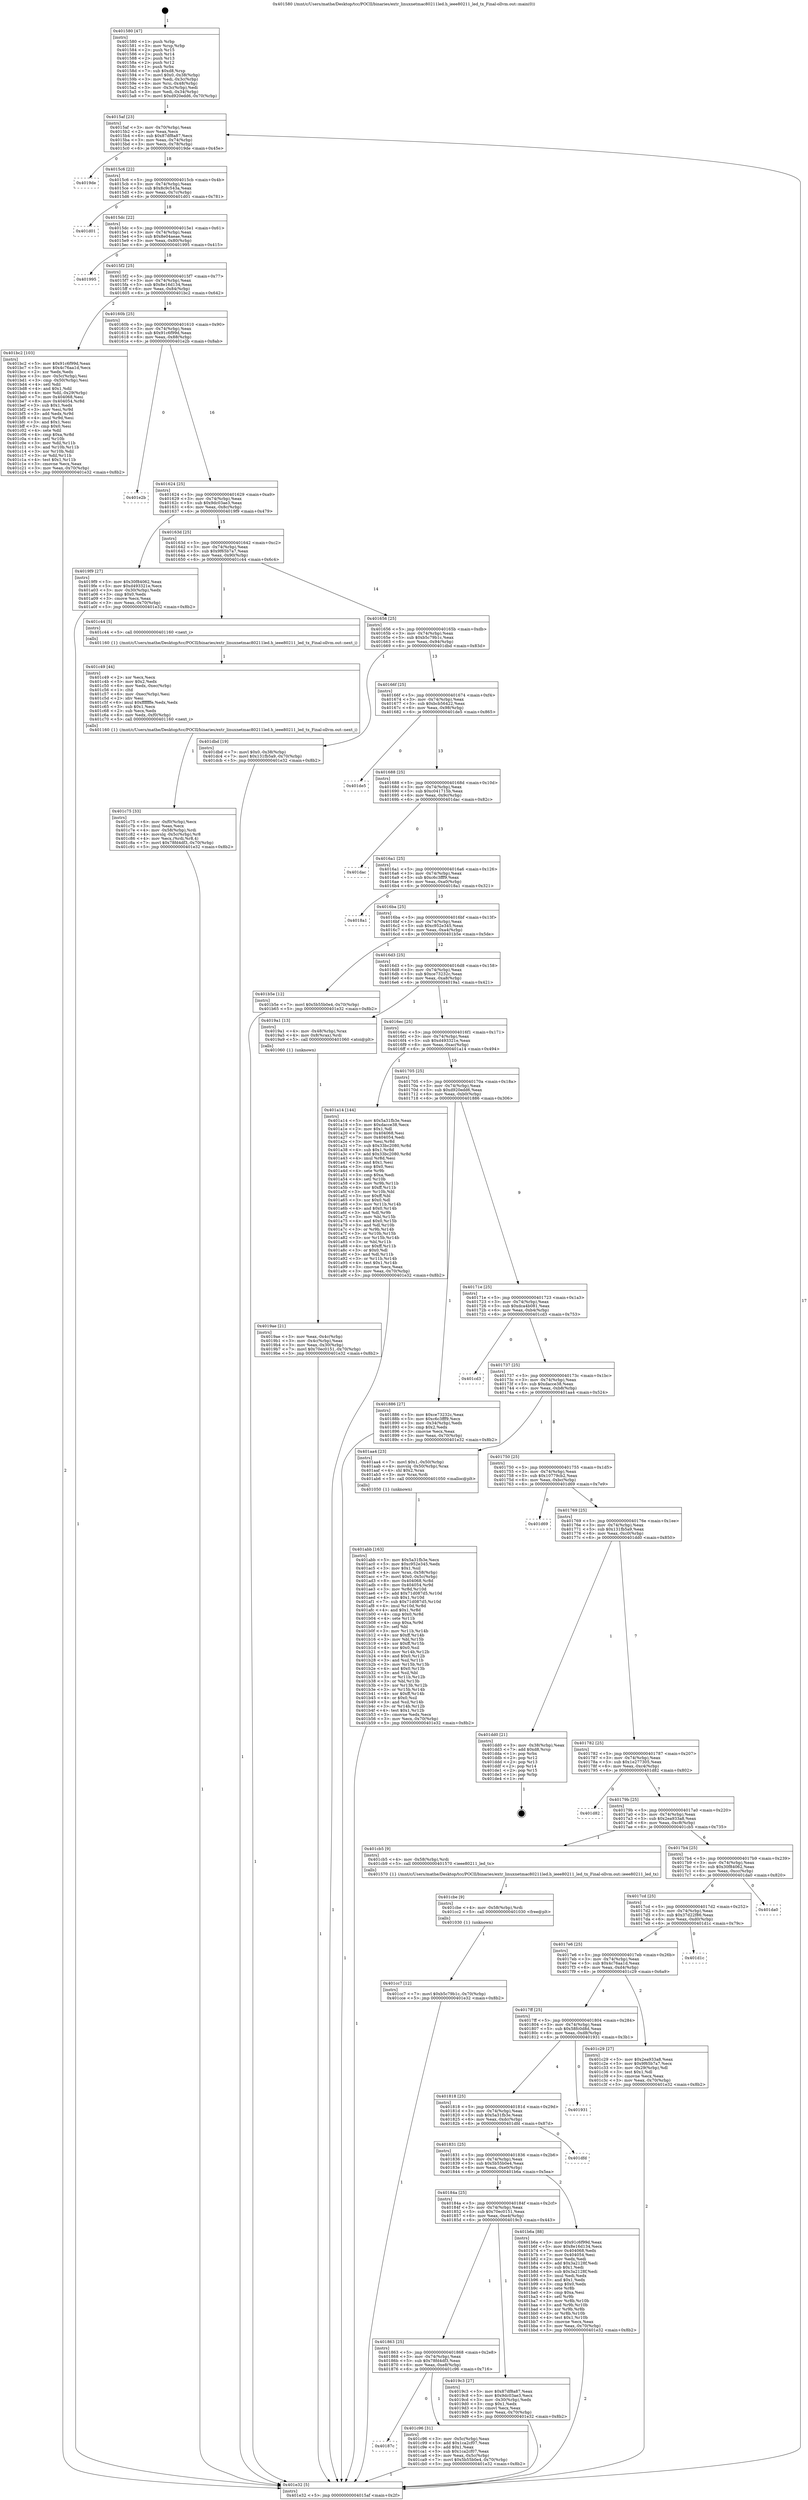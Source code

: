 digraph "0x401580" {
  label = "0x401580 (/mnt/c/Users/mathe/Desktop/tcc/POCII/binaries/extr_linuxnetmac80211led.h_ieee80211_led_tx_Final-ollvm.out::main(0))"
  labelloc = "t"
  node[shape=record]

  Entry [label="",width=0.3,height=0.3,shape=circle,fillcolor=black,style=filled]
  "0x4015af" [label="{
     0x4015af [23]\l
     | [instrs]\l
     &nbsp;&nbsp;0x4015af \<+3\>: mov -0x70(%rbp),%eax\l
     &nbsp;&nbsp;0x4015b2 \<+2\>: mov %eax,%ecx\l
     &nbsp;&nbsp;0x4015b4 \<+6\>: sub $0x87df8a87,%ecx\l
     &nbsp;&nbsp;0x4015ba \<+3\>: mov %eax,-0x74(%rbp)\l
     &nbsp;&nbsp;0x4015bd \<+3\>: mov %ecx,-0x78(%rbp)\l
     &nbsp;&nbsp;0x4015c0 \<+6\>: je 00000000004019de \<main+0x45e\>\l
  }"]
  "0x4019de" [label="{
     0x4019de\l
  }", style=dashed]
  "0x4015c6" [label="{
     0x4015c6 [22]\l
     | [instrs]\l
     &nbsp;&nbsp;0x4015c6 \<+5\>: jmp 00000000004015cb \<main+0x4b\>\l
     &nbsp;&nbsp;0x4015cb \<+3\>: mov -0x74(%rbp),%eax\l
     &nbsp;&nbsp;0x4015ce \<+5\>: sub $0x8c9c543a,%eax\l
     &nbsp;&nbsp;0x4015d3 \<+3\>: mov %eax,-0x7c(%rbp)\l
     &nbsp;&nbsp;0x4015d6 \<+6\>: je 0000000000401d01 \<main+0x781\>\l
  }"]
  Exit [label="",width=0.3,height=0.3,shape=circle,fillcolor=black,style=filled,peripheries=2]
  "0x401d01" [label="{
     0x401d01\l
  }", style=dashed]
  "0x4015dc" [label="{
     0x4015dc [22]\l
     | [instrs]\l
     &nbsp;&nbsp;0x4015dc \<+5\>: jmp 00000000004015e1 \<main+0x61\>\l
     &nbsp;&nbsp;0x4015e1 \<+3\>: mov -0x74(%rbp),%eax\l
     &nbsp;&nbsp;0x4015e4 \<+5\>: sub $0x8e04aeae,%eax\l
     &nbsp;&nbsp;0x4015e9 \<+3\>: mov %eax,-0x80(%rbp)\l
     &nbsp;&nbsp;0x4015ec \<+6\>: je 0000000000401995 \<main+0x415\>\l
  }"]
  "0x401cc7" [label="{
     0x401cc7 [12]\l
     | [instrs]\l
     &nbsp;&nbsp;0x401cc7 \<+7\>: movl $0xb5c79b1c,-0x70(%rbp)\l
     &nbsp;&nbsp;0x401cce \<+5\>: jmp 0000000000401e32 \<main+0x8b2\>\l
  }"]
  "0x401995" [label="{
     0x401995\l
  }", style=dashed]
  "0x4015f2" [label="{
     0x4015f2 [25]\l
     | [instrs]\l
     &nbsp;&nbsp;0x4015f2 \<+5\>: jmp 00000000004015f7 \<main+0x77\>\l
     &nbsp;&nbsp;0x4015f7 \<+3\>: mov -0x74(%rbp),%eax\l
     &nbsp;&nbsp;0x4015fa \<+5\>: sub $0x8e16d134,%eax\l
     &nbsp;&nbsp;0x4015ff \<+6\>: mov %eax,-0x84(%rbp)\l
     &nbsp;&nbsp;0x401605 \<+6\>: je 0000000000401bc2 \<main+0x642\>\l
  }"]
  "0x401cbe" [label="{
     0x401cbe [9]\l
     | [instrs]\l
     &nbsp;&nbsp;0x401cbe \<+4\>: mov -0x58(%rbp),%rdi\l
     &nbsp;&nbsp;0x401cc2 \<+5\>: call 0000000000401030 \<free@plt\>\l
     | [calls]\l
     &nbsp;&nbsp;0x401030 \{1\} (unknown)\l
  }"]
  "0x401bc2" [label="{
     0x401bc2 [103]\l
     | [instrs]\l
     &nbsp;&nbsp;0x401bc2 \<+5\>: mov $0x91c6f99d,%eax\l
     &nbsp;&nbsp;0x401bc7 \<+5\>: mov $0x4c76aa1d,%ecx\l
     &nbsp;&nbsp;0x401bcc \<+2\>: xor %edx,%edx\l
     &nbsp;&nbsp;0x401bce \<+3\>: mov -0x5c(%rbp),%esi\l
     &nbsp;&nbsp;0x401bd1 \<+3\>: cmp -0x50(%rbp),%esi\l
     &nbsp;&nbsp;0x401bd4 \<+4\>: setl %dil\l
     &nbsp;&nbsp;0x401bd8 \<+4\>: and $0x1,%dil\l
     &nbsp;&nbsp;0x401bdc \<+4\>: mov %dil,-0x29(%rbp)\l
     &nbsp;&nbsp;0x401be0 \<+7\>: mov 0x404068,%esi\l
     &nbsp;&nbsp;0x401be7 \<+8\>: mov 0x404054,%r8d\l
     &nbsp;&nbsp;0x401bef \<+3\>: sub $0x1,%edx\l
     &nbsp;&nbsp;0x401bf2 \<+3\>: mov %esi,%r9d\l
     &nbsp;&nbsp;0x401bf5 \<+3\>: add %edx,%r9d\l
     &nbsp;&nbsp;0x401bf8 \<+4\>: imul %r9d,%esi\l
     &nbsp;&nbsp;0x401bfc \<+3\>: and $0x1,%esi\l
     &nbsp;&nbsp;0x401bff \<+3\>: cmp $0x0,%esi\l
     &nbsp;&nbsp;0x401c02 \<+4\>: sete %dil\l
     &nbsp;&nbsp;0x401c06 \<+4\>: cmp $0xa,%r8d\l
     &nbsp;&nbsp;0x401c0a \<+4\>: setl %r10b\l
     &nbsp;&nbsp;0x401c0e \<+3\>: mov %dil,%r11b\l
     &nbsp;&nbsp;0x401c11 \<+3\>: and %r10b,%r11b\l
     &nbsp;&nbsp;0x401c14 \<+3\>: xor %r10b,%dil\l
     &nbsp;&nbsp;0x401c17 \<+3\>: or %dil,%r11b\l
     &nbsp;&nbsp;0x401c1a \<+4\>: test $0x1,%r11b\l
     &nbsp;&nbsp;0x401c1e \<+3\>: cmovne %ecx,%eax\l
     &nbsp;&nbsp;0x401c21 \<+3\>: mov %eax,-0x70(%rbp)\l
     &nbsp;&nbsp;0x401c24 \<+5\>: jmp 0000000000401e32 \<main+0x8b2\>\l
  }"]
  "0x40160b" [label="{
     0x40160b [25]\l
     | [instrs]\l
     &nbsp;&nbsp;0x40160b \<+5\>: jmp 0000000000401610 \<main+0x90\>\l
     &nbsp;&nbsp;0x401610 \<+3\>: mov -0x74(%rbp),%eax\l
     &nbsp;&nbsp;0x401613 \<+5\>: sub $0x91c6f99d,%eax\l
     &nbsp;&nbsp;0x401618 \<+6\>: mov %eax,-0x88(%rbp)\l
     &nbsp;&nbsp;0x40161e \<+6\>: je 0000000000401e2b \<main+0x8ab\>\l
  }"]
  "0x40187c" [label="{
     0x40187c\l
  }", style=dashed]
  "0x401e2b" [label="{
     0x401e2b\l
  }", style=dashed]
  "0x401624" [label="{
     0x401624 [25]\l
     | [instrs]\l
     &nbsp;&nbsp;0x401624 \<+5\>: jmp 0000000000401629 \<main+0xa9\>\l
     &nbsp;&nbsp;0x401629 \<+3\>: mov -0x74(%rbp),%eax\l
     &nbsp;&nbsp;0x40162c \<+5\>: sub $0x9dc03ae3,%eax\l
     &nbsp;&nbsp;0x401631 \<+6\>: mov %eax,-0x8c(%rbp)\l
     &nbsp;&nbsp;0x401637 \<+6\>: je 00000000004019f9 \<main+0x479\>\l
  }"]
  "0x401c96" [label="{
     0x401c96 [31]\l
     | [instrs]\l
     &nbsp;&nbsp;0x401c96 \<+3\>: mov -0x5c(%rbp),%eax\l
     &nbsp;&nbsp;0x401c99 \<+5\>: add $0x1ca2cf07,%eax\l
     &nbsp;&nbsp;0x401c9e \<+3\>: add $0x1,%eax\l
     &nbsp;&nbsp;0x401ca1 \<+5\>: sub $0x1ca2cf07,%eax\l
     &nbsp;&nbsp;0x401ca6 \<+3\>: mov %eax,-0x5c(%rbp)\l
     &nbsp;&nbsp;0x401ca9 \<+7\>: movl $0x5b55b0e4,-0x70(%rbp)\l
     &nbsp;&nbsp;0x401cb0 \<+5\>: jmp 0000000000401e32 \<main+0x8b2\>\l
  }"]
  "0x4019f9" [label="{
     0x4019f9 [27]\l
     | [instrs]\l
     &nbsp;&nbsp;0x4019f9 \<+5\>: mov $0x30f84062,%eax\l
     &nbsp;&nbsp;0x4019fe \<+5\>: mov $0xd493321e,%ecx\l
     &nbsp;&nbsp;0x401a03 \<+3\>: mov -0x30(%rbp),%edx\l
     &nbsp;&nbsp;0x401a06 \<+3\>: cmp $0x0,%edx\l
     &nbsp;&nbsp;0x401a09 \<+3\>: cmove %ecx,%eax\l
     &nbsp;&nbsp;0x401a0c \<+3\>: mov %eax,-0x70(%rbp)\l
     &nbsp;&nbsp;0x401a0f \<+5\>: jmp 0000000000401e32 \<main+0x8b2\>\l
  }"]
  "0x40163d" [label="{
     0x40163d [25]\l
     | [instrs]\l
     &nbsp;&nbsp;0x40163d \<+5\>: jmp 0000000000401642 \<main+0xc2\>\l
     &nbsp;&nbsp;0x401642 \<+3\>: mov -0x74(%rbp),%eax\l
     &nbsp;&nbsp;0x401645 \<+5\>: sub $0x9f65b7a7,%eax\l
     &nbsp;&nbsp;0x40164a \<+6\>: mov %eax,-0x90(%rbp)\l
     &nbsp;&nbsp;0x401650 \<+6\>: je 0000000000401c44 \<main+0x6c4\>\l
  }"]
  "0x401c75" [label="{
     0x401c75 [33]\l
     | [instrs]\l
     &nbsp;&nbsp;0x401c75 \<+6\>: mov -0xf0(%rbp),%ecx\l
     &nbsp;&nbsp;0x401c7b \<+3\>: imul %eax,%ecx\l
     &nbsp;&nbsp;0x401c7e \<+4\>: mov -0x58(%rbp),%rdi\l
     &nbsp;&nbsp;0x401c82 \<+4\>: movslq -0x5c(%rbp),%r8\l
     &nbsp;&nbsp;0x401c86 \<+4\>: mov %ecx,(%rdi,%r8,4)\l
     &nbsp;&nbsp;0x401c8a \<+7\>: movl $0x78fd4df3,-0x70(%rbp)\l
     &nbsp;&nbsp;0x401c91 \<+5\>: jmp 0000000000401e32 \<main+0x8b2\>\l
  }"]
  "0x401c44" [label="{
     0x401c44 [5]\l
     | [instrs]\l
     &nbsp;&nbsp;0x401c44 \<+5\>: call 0000000000401160 \<next_i\>\l
     | [calls]\l
     &nbsp;&nbsp;0x401160 \{1\} (/mnt/c/Users/mathe/Desktop/tcc/POCII/binaries/extr_linuxnetmac80211led.h_ieee80211_led_tx_Final-ollvm.out::next_i)\l
  }"]
  "0x401656" [label="{
     0x401656 [25]\l
     | [instrs]\l
     &nbsp;&nbsp;0x401656 \<+5\>: jmp 000000000040165b \<main+0xdb\>\l
     &nbsp;&nbsp;0x40165b \<+3\>: mov -0x74(%rbp),%eax\l
     &nbsp;&nbsp;0x40165e \<+5\>: sub $0xb5c79b1c,%eax\l
     &nbsp;&nbsp;0x401663 \<+6\>: mov %eax,-0x94(%rbp)\l
     &nbsp;&nbsp;0x401669 \<+6\>: je 0000000000401dbd \<main+0x83d\>\l
  }"]
  "0x401c49" [label="{
     0x401c49 [44]\l
     | [instrs]\l
     &nbsp;&nbsp;0x401c49 \<+2\>: xor %ecx,%ecx\l
     &nbsp;&nbsp;0x401c4b \<+5\>: mov $0x2,%edx\l
     &nbsp;&nbsp;0x401c50 \<+6\>: mov %edx,-0xec(%rbp)\l
     &nbsp;&nbsp;0x401c56 \<+1\>: cltd\l
     &nbsp;&nbsp;0x401c57 \<+6\>: mov -0xec(%rbp),%esi\l
     &nbsp;&nbsp;0x401c5d \<+2\>: idiv %esi\l
     &nbsp;&nbsp;0x401c5f \<+6\>: imul $0xfffffffe,%edx,%edx\l
     &nbsp;&nbsp;0x401c65 \<+3\>: sub $0x1,%ecx\l
     &nbsp;&nbsp;0x401c68 \<+2\>: sub %ecx,%edx\l
     &nbsp;&nbsp;0x401c6a \<+6\>: mov %edx,-0xf0(%rbp)\l
     &nbsp;&nbsp;0x401c70 \<+5\>: call 0000000000401160 \<next_i\>\l
     | [calls]\l
     &nbsp;&nbsp;0x401160 \{1\} (/mnt/c/Users/mathe/Desktop/tcc/POCII/binaries/extr_linuxnetmac80211led.h_ieee80211_led_tx_Final-ollvm.out::next_i)\l
  }"]
  "0x401dbd" [label="{
     0x401dbd [19]\l
     | [instrs]\l
     &nbsp;&nbsp;0x401dbd \<+7\>: movl $0x0,-0x38(%rbp)\l
     &nbsp;&nbsp;0x401dc4 \<+7\>: movl $0x131fb5a9,-0x70(%rbp)\l
     &nbsp;&nbsp;0x401dcb \<+5\>: jmp 0000000000401e32 \<main+0x8b2\>\l
  }"]
  "0x40166f" [label="{
     0x40166f [25]\l
     | [instrs]\l
     &nbsp;&nbsp;0x40166f \<+5\>: jmp 0000000000401674 \<main+0xf4\>\l
     &nbsp;&nbsp;0x401674 \<+3\>: mov -0x74(%rbp),%eax\l
     &nbsp;&nbsp;0x401677 \<+5\>: sub $0xbcb56422,%eax\l
     &nbsp;&nbsp;0x40167c \<+6\>: mov %eax,-0x98(%rbp)\l
     &nbsp;&nbsp;0x401682 \<+6\>: je 0000000000401de5 \<main+0x865\>\l
  }"]
  "0x401abb" [label="{
     0x401abb [163]\l
     | [instrs]\l
     &nbsp;&nbsp;0x401abb \<+5\>: mov $0x5a31fb3e,%ecx\l
     &nbsp;&nbsp;0x401ac0 \<+5\>: mov $0xc952e345,%edx\l
     &nbsp;&nbsp;0x401ac5 \<+3\>: mov $0x1,%sil\l
     &nbsp;&nbsp;0x401ac8 \<+4\>: mov %rax,-0x58(%rbp)\l
     &nbsp;&nbsp;0x401acc \<+7\>: movl $0x0,-0x5c(%rbp)\l
     &nbsp;&nbsp;0x401ad3 \<+8\>: mov 0x404068,%r8d\l
     &nbsp;&nbsp;0x401adb \<+8\>: mov 0x404054,%r9d\l
     &nbsp;&nbsp;0x401ae3 \<+3\>: mov %r8d,%r10d\l
     &nbsp;&nbsp;0x401ae6 \<+7\>: add $0x71d087d5,%r10d\l
     &nbsp;&nbsp;0x401aed \<+4\>: sub $0x1,%r10d\l
     &nbsp;&nbsp;0x401af1 \<+7\>: sub $0x71d087d5,%r10d\l
     &nbsp;&nbsp;0x401af8 \<+4\>: imul %r10d,%r8d\l
     &nbsp;&nbsp;0x401afc \<+4\>: and $0x1,%r8d\l
     &nbsp;&nbsp;0x401b00 \<+4\>: cmp $0x0,%r8d\l
     &nbsp;&nbsp;0x401b04 \<+4\>: sete %r11b\l
     &nbsp;&nbsp;0x401b08 \<+4\>: cmp $0xa,%r9d\l
     &nbsp;&nbsp;0x401b0c \<+3\>: setl %bl\l
     &nbsp;&nbsp;0x401b0f \<+3\>: mov %r11b,%r14b\l
     &nbsp;&nbsp;0x401b12 \<+4\>: xor $0xff,%r14b\l
     &nbsp;&nbsp;0x401b16 \<+3\>: mov %bl,%r15b\l
     &nbsp;&nbsp;0x401b19 \<+4\>: xor $0xff,%r15b\l
     &nbsp;&nbsp;0x401b1d \<+4\>: xor $0x0,%sil\l
     &nbsp;&nbsp;0x401b21 \<+3\>: mov %r14b,%r12b\l
     &nbsp;&nbsp;0x401b24 \<+4\>: and $0x0,%r12b\l
     &nbsp;&nbsp;0x401b28 \<+3\>: and %sil,%r11b\l
     &nbsp;&nbsp;0x401b2b \<+3\>: mov %r15b,%r13b\l
     &nbsp;&nbsp;0x401b2e \<+4\>: and $0x0,%r13b\l
     &nbsp;&nbsp;0x401b32 \<+3\>: and %sil,%bl\l
     &nbsp;&nbsp;0x401b35 \<+3\>: or %r11b,%r12b\l
     &nbsp;&nbsp;0x401b38 \<+3\>: or %bl,%r13b\l
     &nbsp;&nbsp;0x401b3b \<+3\>: xor %r13b,%r12b\l
     &nbsp;&nbsp;0x401b3e \<+3\>: or %r15b,%r14b\l
     &nbsp;&nbsp;0x401b41 \<+4\>: xor $0xff,%r14b\l
     &nbsp;&nbsp;0x401b45 \<+4\>: or $0x0,%sil\l
     &nbsp;&nbsp;0x401b49 \<+3\>: and %sil,%r14b\l
     &nbsp;&nbsp;0x401b4c \<+3\>: or %r14b,%r12b\l
     &nbsp;&nbsp;0x401b4f \<+4\>: test $0x1,%r12b\l
     &nbsp;&nbsp;0x401b53 \<+3\>: cmovne %edx,%ecx\l
     &nbsp;&nbsp;0x401b56 \<+3\>: mov %ecx,-0x70(%rbp)\l
     &nbsp;&nbsp;0x401b59 \<+5\>: jmp 0000000000401e32 \<main+0x8b2\>\l
  }"]
  "0x401de5" [label="{
     0x401de5\l
  }", style=dashed]
  "0x401688" [label="{
     0x401688 [25]\l
     | [instrs]\l
     &nbsp;&nbsp;0x401688 \<+5\>: jmp 000000000040168d \<main+0x10d\>\l
     &nbsp;&nbsp;0x40168d \<+3\>: mov -0x74(%rbp),%eax\l
     &nbsp;&nbsp;0x401690 \<+5\>: sub $0xc041715b,%eax\l
     &nbsp;&nbsp;0x401695 \<+6\>: mov %eax,-0x9c(%rbp)\l
     &nbsp;&nbsp;0x40169b \<+6\>: je 0000000000401dac \<main+0x82c\>\l
  }"]
  "0x401863" [label="{
     0x401863 [25]\l
     | [instrs]\l
     &nbsp;&nbsp;0x401863 \<+5\>: jmp 0000000000401868 \<main+0x2e8\>\l
     &nbsp;&nbsp;0x401868 \<+3\>: mov -0x74(%rbp),%eax\l
     &nbsp;&nbsp;0x40186b \<+5\>: sub $0x78fd4df3,%eax\l
     &nbsp;&nbsp;0x401870 \<+6\>: mov %eax,-0xe8(%rbp)\l
     &nbsp;&nbsp;0x401876 \<+6\>: je 0000000000401c96 \<main+0x716\>\l
  }"]
  "0x401dac" [label="{
     0x401dac\l
  }", style=dashed]
  "0x4016a1" [label="{
     0x4016a1 [25]\l
     | [instrs]\l
     &nbsp;&nbsp;0x4016a1 \<+5\>: jmp 00000000004016a6 \<main+0x126\>\l
     &nbsp;&nbsp;0x4016a6 \<+3\>: mov -0x74(%rbp),%eax\l
     &nbsp;&nbsp;0x4016a9 \<+5\>: sub $0xc6c3fff9,%eax\l
     &nbsp;&nbsp;0x4016ae \<+6\>: mov %eax,-0xa0(%rbp)\l
     &nbsp;&nbsp;0x4016b4 \<+6\>: je 00000000004018a1 \<main+0x321\>\l
  }"]
  "0x4019c3" [label="{
     0x4019c3 [27]\l
     | [instrs]\l
     &nbsp;&nbsp;0x4019c3 \<+5\>: mov $0x87df8a87,%eax\l
     &nbsp;&nbsp;0x4019c8 \<+5\>: mov $0x9dc03ae3,%ecx\l
     &nbsp;&nbsp;0x4019cd \<+3\>: mov -0x30(%rbp),%edx\l
     &nbsp;&nbsp;0x4019d0 \<+3\>: cmp $0x1,%edx\l
     &nbsp;&nbsp;0x4019d3 \<+3\>: cmovl %ecx,%eax\l
     &nbsp;&nbsp;0x4019d6 \<+3\>: mov %eax,-0x70(%rbp)\l
     &nbsp;&nbsp;0x4019d9 \<+5\>: jmp 0000000000401e32 \<main+0x8b2\>\l
  }"]
  "0x4018a1" [label="{
     0x4018a1\l
  }", style=dashed]
  "0x4016ba" [label="{
     0x4016ba [25]\l
     | [instrs]\l
     &nbsp;&nbsp;0x4016ba \<+5\>: jmp 00000000004016bf \<main+0x13f\>\l
     &nbsp;&nbsp;0x4016bf \<+3\>: mov -0x74(%rbp),%eax\l
     &nbsp;&nbsp;0x4016c2 \<+5\>: sub $0xc952e345,%eax\l
     &nbsp;&nbsp;0x4016c7 \<+6\>: mov %eax,-0xa4(%rbp)\l
     &nbsp;&nbsp;0x4016cd \<+6\>: je 0000000000401b5e \<main+0x5de\>\l
  }"]
  "0x40184a" [label="{
     0x40184a [25]\l
     | [instrs]\l
     &nbsp;&nbsp;0x40184a \<+5\>: jmp 000000000040184f \<main+0x2cf\>\l
     &nbsp;&nbsp;0x40184f \<+3\>: mov -0x74(%rbp),%eax\l
     &nbsp;&nbsp;0x401852 \<+5\>: sub $0x70ec0151,%eax\l
     &nbsp;&nbsp;0x401857 \<+6\>: mov %eax,-0xe4(%rbp)\l
     &nbsp;&nbsp;0x40185d \<+6\>: je 00000000004019c3 \<main+0x443\>\l
  }"]
  "0x401b5e" [label="{
     0x401b5e [12]\l
     | [instrs]\l
     &nbsp;&nbsp;0x401b5e \<+7\>: movl $0x5b55b0e4,-0x70(%rbp)\l
     &nbsp;&nbsp;0x401b65 \<+5\>: jmp 0000000000401e32 \<main+0x8b2\>\l
  }"]
  "0x4016d3" [label="{
     0x4016d3 [25]\l
     | [instrs]\l
     &nbsp;&nbsp;0x4016d3 \<+5\>: jmp 00000000004016d8 \<main+0x158\>\l
     &nbsp;&nbsp;0x4016d8 \<+3\>: mov -0x74(%rbp),%eax\l
     &nbsp;&nbsp;0x4016db \<+5\>: sub $0xce73232c,%eax\l
     &nbsp;&nbsp;0x4016e0 \<+6\>: mov %eax,-0xa8(%rbp)\l
     &nbsp;&nbsp;0x4016e6 \<+6\>: je 00000000004019a1 \<main+0x421\>\l
  }"]
  "0x401b6a" [label="{
     0x401b6a [88]\l
     | [instrs]\l
     &nbsp;&nbsp;0x401b6a \<+5\>: mov $0x91c6f99d,%eax\l
     &nbsp;&nbsp;0x401b6f \<+5\>: mov $0x8e16d134,%ecx\l
     &nbsp;&nbsp;0x401b74 \<+7\>: mov 0x404068,%edx\l
     &nbsp;&nbsp;0x401b7b \<+7\>: mov 0x404054,%esi\l
     &nbsp;&nbsp;0x401b82 \<+2\>: mov %edx,%edi\l
     &nbsp;&nbsp;0x401b84 \<+6\>: add $0x3a2128f,%edi\l
     &nbsp;&nbsp;0x401b8a \<+3\>: sub $0x1,%edi\l
     &nbsp;&nbsp;0x401b8d \<+6\>: sub $0x3a2128f,%edi\l
     &nbsp;&nbsp;0x401b93 \<+3\>: imul %edi,%edx\l
     &nbsp;&nbsp;0x401b96 \<+3\>: and $0x1,%edx\l
     &nbsp;&nbsp;0x401b99 \<+3\>: cmp $0x0,%edx\l
     &nbsp;&nbsp;0x401b9c \<+4\>: sete %r8b\l
     &nbsp;&nbsp;0x401ba0 \<+3\>: cmp $0xa,%esi\l
     &nbsp;&nbsp;0x401ba3 \<+4\>: setl %r9b\l
     &nbsp;&nbsp;0x401ba7 \<+3\>: mov %r8b,%r10b\l
     &nbsp;&nbsp;0x401baa \<+3\>: and %r9b,%r10b\l
     &nbsp;&nbsp;0x401bad \<+3\>: xor %r9b,%r8b\l
     &nbsp;&nbsp;0x401bb0 \<+3\>: or %r8b,%r10b\l
     &nbsp;&nbsp;0x401bb3 \<+4\>: test $0x1,%r10b\l
     &nbsp;&nbsp;0x401bb7 \<+3\>: cmovne %ecx,%eax\l
     &nbsp;&nbsp;0x401bba \<+3\>: mov %eax,-0x70(%rbp)\l
     &nbsp;&nbsp;0x401bbd \<+5\>: jmp 0000000000401e32 \<main+0x8b2\>\l
  }"]
  "0x4019a1" [label="{
     0x4019a1 [13]\l
     | [instrs]\l
     &nbsp;&nbsp;0x4019a1 \<+4\>: mov -0x48(%rbp),%rax\l
     &nbsp;&nbsp;0x4019a5 \<+4\>: mov 0x8(%rax),%rdi\l
     &nbsp;&nbsp;0x4019a9 \<+5\>: call 0000000000401060 \<atoi@plt\>\l
     | [calls]\l
     &nbsp;&nbsp;0x401060 \{1\} (unknown)\l
  }"]
  "0x4016ec" [label="{
     0x4016ec [25]\l
     | [instrs]\l
     &nbsp;&nbsp;0x4016ec \<+5\>: jmp 00000000004016f1 \<main+0x171\>\l
     &nbsp;&nbsp;0x4016f1 \<+3\>: mov -0x74(%rbp),%eax\l
     &nbsp;&nbsp;0x4016f4 \<+5\>: sub $0xd493321e,%eax\l
     &nbsp;&nbsp;0x4016f9 \<+6\>: mov %eax,-0xac(%rbp)\l
     &nbsp;&nbsp;0x4016ff \<+6\>: je 0000000000401a14 \<main+0x494\>\l
  }"]
  "0x401831" [label="{
     0x401831 [25]\l
     | [instrs]\l
     &nbsp;&nbsp;0x401831 \<+5\>: jmp 0000000000401836 \<main+0x2b6\>\l
     &nbsp;&nbsp;0x401836 \<+3\>: mov -0x74(%rbp),%eax\l
     &nbsp;&nbsp;0x401839 \<+5\>: sub $0x5b55b0e4,%eax\l
     &nbsp;&nbsp;0x40183e \<+6\>: mov %eax,-0xe0(%rbp)\l
     &nbsp;&nbsp;0x401844 \<+6\>: je 0000000000401b6a \<main+0x5ea\>\l
  }"]
  "0x401a14" [label="{
     0x401a14 [144]\l
     | [instrs]\l
     &nbsp;&nbsp;0x401a14 \<+5\>: mov $0x5a31fb3e,%eax\l
     &nbsp;&nbsp;0x401a19 \<+5\>: mov $0xdacce38,%ecx\l
     &nbsp;&nbsp;0x401a1e \<+2\>: mov $0x1,%dl\l
     &nbsp;&nbsp;0x401a20 \<+7\>: mov 0x404068,%esi\l
     &nbsp;&nbsp;0x401a27 \<+7\>: mov 0x404054,%edi\l
     &nbsp;&nbsp;0x401a2e \<+3\>: mov %esi,%r8d\l
     &nbsp;&nbsp;0x401a31 \<+7\>: sub $0x33bc2080,%r8d\l
     &nbsp;&nbsp;0x401a38 \<+4\>: sub $0x1,%r8d\l
     &nbsp;&nbsp;0x401a3c \<+7\>: add $0x33bc2080,%r8d\l
     &nbsp;&nbsp;0x401a43 \<+4\>: imul %r8d,%esi\l
     &nbsp;&nbsp;0x401a47 \<+3\>: and $0x1,%esi\l
     &nbsp;&nbsp;0x401a4a \<+3\>: cmp $0x0,%esi\l
     &nbsp;&nbsp;0x401a4d \<+4\>: sete %r9b\l
     &nbsp;&nbsp;0x401a51 \<+3\>: cmp $0xa,%edi\l
     &nbsp;&nbsp;0x401a54 \<+4\>: setl %r10b\l
     &nbsp;&nbsp;0x401a58 \<+3\>: mov %r9b,%r11b\l
     &nbsp;&nbsp;0x401a5b \<+4\>: xor $0xff,%r11b\l
     &nbsp;&nbsp;0x401a5f \<+3\>: mov %r10b,%bl\l
     &nbsp;&nbsp;0x401a62 \<+3\>: xor $0xff,%bl\l
     &nbsp;&nbsp;0x401a65 \<+3\>: xor $0x0,%dl\l
     &nbsp;&nbsp;0x401a68 \<+3\>: mov %r11b,%r14b\l
     &nbsp;&nbsp;0x401a6b \<+4\>: and $0x0,%r14b\l
     &nbsp;&nbsp;0x401a6f \<+3\>: and %dl,%r9b\l
     &nbsp;&nbsp;0x401a72 \<+3\>: mov %bl,%r15b\l
     &nbsp;&nbsp;0x401a75 \<+4\>: and $0x0,%r15b\l
     &nbsp;&nbsp;0x401a79 \<+3\>: and %dl,%r10b\l
     &nbsp;&nbsp;0x401a7c \<+3\>: or %r9b,%r14b\l
     &nbsp;&nbsp;0x401a7f \<+3\>: or %r10b,%r15b\l
     &nbsp;&nbsp;0x401a82 \<+3\>: xor %r15b,%r14b\l
     &nbsp;&nbsp;0x401a85 \<+3\>: or %bl,%r11b\l
     &nbsp;&nbsp;0x401a88 \<+4\>: xor $0xff,%r11b\l
     &nbsp;&nbsp;0x401a8c \<+3\>: or $0x0,%dl\l
     &nbsp;&nbsp;0x401a8f \<+3\>: and %dl,%r11b\l
     &nbsp;&nbsp;0x401a92 \<+3\>: or %r11b,%r14b\l
     &nbsp;&nbsp;0x401a95 \<+4\>: test $0x1,%r14b\l
     &nbsp;&nbsp;0x401a99 \<+3\>: cmovne %ecx,%eax\l
     &nbsp;&nbsp;0x401a9c \<+3\>: mov %eax,-0x70(%rbp)\l
     &nbsp;&nbsp;0x401a9f \<+5\>: jmp 0000000000401e32 \<main+0x8b2\>\l
  }"]
  "0x401705" [label="{
     0x401705 [25]\l
     | [instrs]\l
     &nbsp;&nbsp;0x401705 \<+5\>: jmp 000000000040170a \<main+0x18a\>\l
     &nbsp;&nbsp;0x40170a \<+3\>: mov -0x74(%rbp),%eax\l
     &nbsp;&nbsp;0x40170d \<+5\>: sub $0xd920edd6,%eax\l
     &nbsp;&nbsp;0x401712 \<+6\>: mov %eax,-0xb0(%rbp)\l
     &nbsp;&nbsp;0x401718 \<+6\>: je 0000000000401886 \<main+0x306\>\l
  }"]
  "0x401dfd" [label="{
     0x401dfd\l
  }", style=dashed]
  "0x401886" [label="{
     0x401886 [27]\l
     | [instrs]\l
     &nbsp;&nbsp;0x401886 \<+5\>: mov $0xce73232c,%eax\l
     &nbsp;&nbsp;0x40188b \<+5\>: mov $0xc6c3fff9,%ecx\l
     &nbsp;&nbsp;0x401890 \<+3\>: mov -0x34(%rbp),%edx\l
     &nbsp;&nbsp;0x401893 \<+3\>: cmp $0x2,%edx\l
     &nbsp;&nbsp;0x401896 \<+3\>: cmovne %ecx,%eax\l
     &nbsp;&nbsp;0x401899 \<+3\>: mov %eax,-0x70(%rbp)\l
     &nbsp;&nbsp;0x40189c \<+5\>: jmp 0000000000401e32 \<main+0x8b2\>\l
  }"]
  "0x40171e" [label="{
     0x40171e [25]\l
     | [instrs]\l
     &nbsp;&nbsp;0x40171e \<+5\>: jmp 0000000000401723 \<main+0x1a3\>\l
     &nbsp;&nbsp;0x401723 \<+3\>: mov -0x74(%rbp),%eax\l
     &nbsp;&nbsp;0x401726 \<+5\>: sub $0xdca4b081,%eax\l
     &nbsp;&nbsp;0x40172b \<+6\>: mov %eax,-0xb4(%rbp)\l
     &nbsp;&nbsp;0x401731 \<+6\>: je 0000000000401cd3 \<main+0x753\>\l
  }"]
  "0x401e32" [label="{
     0x401e32 [5]\l
     | [instrs]\l
     &nbsp;&nbsp;0x401e32 \<+5\>: jmp 00000000004015af \<main+0x2f\>\l
  }"]
  "0x401580" [label="{
     0x401580 [47]\l
     | [instrs]\l
     &nbsp;&nbsp;0x401580 \<+1\>: push %rbp\l
     &nbsp;&nbsp;0x401581 \<+3\>: mov %rsp,%rbp\l
     &nbsp;&nbsp;0x401584 \<+2\>: push %r15\l
     &nbsp;&nbsp;0x401586 \<+2\>: push %r14\l
     &nbsp;&nbsp;0x401588 \<+2\>: push %r13\l
     &nbsp;&nbsp;0x40158a \<+2\>: push %r12\l
     &nbsp;&nbsp;0x40158c \<+1\>: push %rbx\l
     &nbsp;&nbsp;0x40158d \<+7\>: sub $0xd8,%rsp\l
     &nbsp;&nbsp;0x401594 \<+7\>: movl $0x0,-0x38(%rbp)\l
     &nbsp;&nbsp;0x40159b \<+3\>: mov %edi,-0x3c(%rbp)\l
     &nbsp;&nbsp;0x40159e \<+4\>: mov %rsi,-0x48(%rbp)\l
     &nbsp;&nbsp;0x4015a2 \<+3\>: mov -0x3c(%rbp),%edi\l
     &nbsp;&nbsp;0x4015a5 \<+3\>: mov %edi,-0x34(%rbp)\l
     &nbsp;&nbsp;0x4015a8 \<+7\>: movl $0xd920edd6,-0x70(%rbp)\l
  }"]
  "0x4019ae" [label="{
     0x4019ae [21]\l
     | [instrs]\l
     &nbsp;&nbsp;0x4019ae \<+3\>: mov %eax,-0x4c(%rbp)\l
     &nbsp;&nbsp;0x4019b1 \<+3\>: mov -0x4c(%rbp),%eax\l
     &nbsp;&nbsp;0x4019b4 \<+3\>: mov %eax,-0x30(%rbp)\l
     &nbsp;&nbsp;0x4019b7 \<+7\>: movl $0x70ec0151,-0x70(%rbp)\l
     &nbsp;&nbsp;0x4019be \<+5\>: jmp 0000000000401e32 \<main+0x8b2\>\l
  }"]
  "0x401818" [label="{
     0x401818 [25]\l
     | [instrs]\l
     &nbsp;&nbsp;0x401818 \<+5\>: jmp 000000000040181d \<main+0x29d\>\l
     &nbsp;&nbsp;0x40181d \<+3\>: mov -0x74(%rbp),%eax\l
     &nbsp;&nbsp;0x401820 \<+5\>: sub $0x5a31fb3e,%eax\l
     &nbsp;&nbsp;0x401825 \<+6\>: mov %eax,-0xdc(%rbp)\l
     &nbsp;&nbsp;0x40182b \<+6\>: je 0000000000401dfd \<main+0x87d\>\l
  }"]
  "0x401cd3" [label="{
     0x401cd3\l
  }", style=dashed]
  "0x401737" [label="{
     0x401737 [25]\l
     | [instrs]\l
     &nbsp;&nbsp;0x401737 \<+5\>: jmp 000000000040173c \<main+0x1bc\>\l
     &nbsp;&nbsp;0x40173c \<+3\>: mov -0x74(%rbp),%eax\l
     &nbsp;&nbsp;0x40173f \<+5\>: sub $0xdacce38,%eax\l
     &nbsp;&nbsp;0x401744 \<+6\>: mov %eax,-0xb8(%rbp)\l
     &nbsp;&nbsp;0x40174a \<+6\>: je 0000000000401aa4 \<main+0x524\>\l
  }"]
  "0x401931" [label="{
     0x401931\l
  }", style=dashed]
  "0x401aa4" [label="{
     0x401aa4 [23]\l
     | [instrs]\l
     &nbsp;&nbsp;0x401aa4 \<+7\>: movl $0x1,-0x50(%rbp)\l
     &nbsp;&nbsp;0x401aab \<+4\>: movslq -0x50(%rbp),%rax\l
     &nbsp;&nbsp;0x401aaf \<+4\>: shl $0x2,%rax\l
     &nbsp;&nbsp;0x401ab3 \<+3\>: mov %rax,%rdi\l
     &nbsp;&nbsp;0x401ab6 \<+5\>: call 0000000000401050 \<malloc@plt\>\l
     | [calls]\l
     &nbsp;&nbsp;0x401050 \{1\} (unknown)\l
  }"]
  "0x401750" [label="{
     0x401750 [25]\l
     | [instrs]\l
     &nbsp;&nbsp;0x401750 \<+5\>: jmp 0000000000401755 \<main+0x1d5\>\l
     &nbsp;&nbsp;0x401755 \<+3\>: mov -0x74(%rbp),%eax\l
     &nbsp;&nbsp;0x401758 \<+5\>: sub $0x10779cb2,%eax\l
     &nbsp;&nbsp;0x40175d \<+6\>: mov %eax,-0xbc(%rbp)\l
     &nbsp;&nbsp;0x401763 \<+6\>: je 0000000000401d69 \<main+0x7e9\>\l
  }"]
  "0x4017ff" [label="{
     0x4017ff [25]\l
     | [instrs]\l
     &nbsp;&nbsp;0x4017ff \<+5\>: jmp 0000000000401804 \<main+0x284\>\l
     &nbsp;&nbsp;0x401804 \<+3\>: mov -0x74(%rbp),%eax\l
     &nbsp;&nbsp;0x401807 \<+5\>: sub $0x58fc0d8d,%eax\l
     &nbsp;&nbsp;0x40180c \<+6\>: mov %eax,-0xd8(%rbp)\l
     &nbsp;&nbsp;0x401812 \<+6\>: je 0000000000401931 \<main+0x3b1\>\l
  }"]
  "0x401d69" [label="{
     0x401d69\l
  }", style=dashed]
  "0x401769" [label="{
     0x401769 [25]\l
     | [instrs]\l
     &nbsp;&nbsp;0x401769 \<+5\>: jmp 000000000040176e \<main+0x1ee\>\l
     &nbsp;&nbsp;0x40176e \<+3\>: mov -0x74(%rbp),%eax\l
     &nbsp;&nbsp;0x401771 \<+5\>: sub $0x131fb5a9,%eax\l
     &nbsp;&nbsp;0x401776 \<+6\>: mov %eax,-0xc0(%rbp)\l
     &nbsp;&nbsp;0x40177c \<+6\>: je 0000000000401dd0 \<main+0x850\>\l
  }"]
  "0x401c29" [label="{
     0x401c29 [27]\l
     | [instrs]\l
     &nbsp;&nbsp;0x401c29 \<+5\>: mov $0x2ea933a8,%eax\l
     &nbsp;&nbsp;0x401c2e \<+5\>: mov $0x9f65b7a7,%ecx\l
     &nbsp;&nbsp;0x401c33 \<+3\>: mov -0x29(%rbp),%dl\l
     &nbsp;&nbsp;0x401c36 \<+3\>: test $0x1,%dl\l
     &nbsp;&nbsp;0x401c39 \<+3\>: cmovne %ecx,%eax\l
     &nbsp;&nbsp;0x401c3c \<+3\>: mov %eax,-0x70(%rbp)\l
     &nbsp;&nbsp;0x401c3f \<+5\>: jmp 0000000000401e32 \<main+0x8b2\>\l
  }"]
  "0x401dd0" [label="{
     0x401dd0 [21]\l
     | [instrs]\l
     &nbsp;&nbsp;0x401dd0 \<+3\>: mov -0x38(%rbp),%eax\l
     &nbsp;&nbsp;0x401dd3 \<+7\>: add $0xd8,%rsp\l
     &nbsp;&nbsp;0x401dda \<+1\>: pop %rbx\l
     &nbsp;&nbsp;0x401ddb \<+2\>: pop %r12\l
     &nbsp;&nbsp;0x401ddd \<+2\>: pop %r13\l
     &nbsp;&nbsp;0x401ddf \<+2\>: pop %r14\l
     &nbsp;&nbsp;0x401de1 \<+2\>: pop %r15\l
     &nbsp;&nbsp;0x401de3 \<+1\>: pop %rbp\l
     &nbsp;&nbsp;0x401de4 \<+1\>: ret\l
  }"]
  "0x401782" [label="{
     0x401782 [25]\l
     | [instrs]\l
     &nbsp;&nbsp;0x401782 \<+5\>: jmp 0000000000401787 \<main+0x207\>\l
     &nbsp;&nbsp;0x401787 \<+3\>: mov -0x74(%rbp),%eax\l
     &nbsp;&nbsp;0x40178a \<+5\>: sub $0x1e277305,%eax\l
     &nbsp;&nbsp;0x40178f \<+6\>: mov %eax,-0xc4(%rbp)\l
     &nbsp;&nbsp;0x401795 \<+6\>: je 0000000000401d82 \<main+0x802\>\l
  }"]
  "0x4017e6" [label="{
     0x4017e6 [25]\l
     | [instrs]\l
     &nbsp;&nbsp;0x4017e6 \<+5\>: jmp 00000000004017eb \<main+0x26b\>\l
     &nbsp;&nbsp;0x4017eb \<+3\>: mov -0x74(%rbp),%eax\l
     &nbsp;&nbsp;0x4017ee \<+5\>: sub $0x4c76aa1d,%eax\l
     &nbsp;&nbsp;0x4017f3 \<+6\>: mov %eax,-0xd4(%rbp)\l
     &nbsp;&nbsp;0x4017f9 \<+6\>: je 0000000000401c29 \<main+0x6a9\>\l
  }"]
  "0x401d82" [label="{
     0x401d82\l
  }", style=dashed]
  "0x40179b" [label="{
     0x40179b [25]\l
     | [instrs]\l
     &nbsp;&nbsp;0x40179b \<+5\>: jmp 00000000004017a0 \<main+0x220\>\l
     &nbsp;&nbsp;0x4017a0 \<+3\>: mov -0x74(%rbp),%eax\l
     &nbsp;&nbsp;0x4017a3 \<+5\>: sub $0x2ea933a8,%eax\l
     &nbsp;&nbsp;0x4017a8 \<+6\>: mov %eax,-0xc8(%rbp)\l
     &nbsp;&nbsp;0x4017ae \<+6\>: je 0000000000401cb5 \<main+0x735\>\l
  }"]
  "0x401d1c" [label="{
     0x401d1c\l
  }", style=dashed]
  "0x401cb5" [label="{
     0x401cb5 [9]\l
     | [instrs]\l
     &nbsp;&nbsp;0x401cb5 \<+4\>: mov -0x58(%rbp),%rdi\l
     &nbsp;&nbsp;0x401cb9 \<+5\>: call 0000000000401570 \<ieee80211_led_tx\>\l
     | [calls]\l
     &nbsp;&nbsp;0x401570 \{1\} (/mnt/c/Users/mathe/Desktop/tcc/POCII/binaries/extr_linuxnetmac80211led.h_ieee80211_led_tx_Final-ollvm.out::ieee80211_led_tx)\l
  }"]
  "0x4017b4" [label="{
     0x4017b4 [25]\l
     | [instrs]\l
     &nbsp;&nbsp;0x4017b4 \<+5\>: jmp 00000000004017b9 \<main+0x239\>\l
     &nbsp;&nbsp;0x4017b9 \<+3\>: mov -0x74(%rbp),%eax\l
     &nbsp;&nbsp;0x4017bc \<+5\>: sub $0x30f84062,%eax\l
     &nbsp;&nbsp;0x4017c1 \<+6\>: mov %eax,-0xcc(%rbp)\l
     &nbsp;&nbsp;0x4017c7 \<+6\>: je 0000000000401da0 \<main+0x820\>\l
  }"]
  "0x4017cd" [label="{
     0x4017cd [25]\l
     | [instrs]\l
     &nbsp;&nbsp;0x4017cd \<+5\>: jmp 00000000004017d2 \<main+0x252\>\l
     &nbsp;&nbsp;0x4017d2 \<+3\>: mov -0x74(%rbp),%eax\l
     &nbsp;&nbsp;0x4017d5 \<+5\>: sub $0x37d22f86,%eax\l
     &nbsp;&nbsp;0x4017da \<+6\>: mov %eax,-0xd0(%rbp)\l
     &nbsp;&nbsp;0x4017e0 \<+6\>: je 0000000000401d1c \<main+0x79c\>\l
  }"]
  "0x401da0" [label="{
     0x401da0\l
  }", style=dashed]
  Entry -> "0x401580" [label=" 1"]
  "0x4015af" -> "0x4019de" [label=" 0"]
  "0x4015af" -> "0x4015c6" [label=" 18"]
  "0x401dd0" -> Exit [label=" 1"]
  "0x4015c6" -> "0x401d01" [label=" 0"]
  "0x4015c6" -> "0x4015dc" [label=" 18"]
  "0x401dbd" -> "0x401e32" [label=" 1"]
  "0x4015dc" -> "0x401995" [label=" 0"]
  "0x4015dc" -> "0x4015f2" [label=" 18"]
  "0x401cc7" -> "0x401e32" [label=" 1"]
  "0x4015f2" -> "0x401bc2" [label=" 2"]
  "0x4015f2" -> "0x40160b" [label=" 16"]
  "0x401cbe" -> "0x401cc7" [label=" 1"]
  "0x40160b" -> "0x401e2b" [label=" 0"]
  "0x40160b" -> "0x401624" [label=" 16"]
  "0x401cb5" -> "0x401cbe" [label=" 1"]
  "0x401624" -> "0x4019f9" [label=" 1"]
  "0x401624" -> "0x40163d" [label=" 15"]
  "0x401c96" -> "0x401e32" [label=" 1"]
  "0x40163d" -> "0x401c44" [label=" 1"]
  "0x40163d" -> "0x401656" [label=" 14"]
  "0x401863" -> "0x401c96" [label=" 1"]
  "0x401656" -> "0x401dbd" [label=" 1"]
  "0x401656" -> "0x40166f" [label=" 13"]
  "0x401863" -> "0x40187c" [label=" 0"]
  "0x40166f" -> "0x401de5" [label=" 0"]
  "0x40166f" -> "0x401688" [label=" 13"]
  "0x401c75" -> "0x401e32" [label=" 1"]
  "0x401688" -> "0x401dac" [label=" 0"]
  "0x401688" -> "0x4016a1" [label=" 13"]
  "0x401c49" -> "0x401c75" [label=" 1"]
  "0x4016a1" -> "0x4018a1" [label=" 0"]
  "0x4016a1" -> "0x4016ba" [label=" 13"]
  "0x401c44" -> "0x401c49" [label=" 1"]
  "0x4016ba" -> "0x401b5e" [label=" 1"]
  "0x4016ba" -> "0x4016d3" [label=" 12"]
  "0x401bc2" -> "0x401e32" [label=" 2"]
  "0x4016d3" -> "0x4019a1" [label=" 1"]
  "0x4016d3" -> "0x4016ec" [label=" 11"]
  "0x401b6a" -> "0x401e32" [label=" 2"]
  "0x4016ec" -> "0x401a14" [label=" 1"]
  "0x4016ec" -> "0x401705" [label=" 10"]
  "0x401abb" -> "0x401e32" [label=" 1"]
  "0x401705" -> "0x401886" [label=" 1"]
  "0x401705" -> "0x40171e" [label=" 9"]
  "0x401886" -> "0x401e32" [label=" 1"]
  "0x401580" -> "0x4015af" [label=" 1"]
  "0x401e32" -> "0x4015af" [label=" 17"]
  "0x4019a1" -> "0x4019ae" [label=" 1"]
  "0x4019ae" -> "0x401e32" [label=" 1"]
  "0x401aa4" -> "0x401abb" [label=" 1"]
  "0x40171e" -> "0x401cd3" [label=" 0"]
  "0x40171e" -> "0x401737" [label=" 9"]
  "0x4019f9" -> "0x401e32" [label=" 1"]
  "0x401737" -> "0x401aa4" [label=" 1"]
  "0x401737" -> "0x401750" [label=" 8"]
  "0x4019c3" -> "0x401e32" [label=" 1"]
  "0x401750" -> "0x401d69" [label=" 0"]
  "0x401750" -> "0x401769" [label=" 8"]
  "0x40184a" -> "0x4019c3" [label=" 1"]
  "0x401769" -> "0x401dd0" [label=" 1"]
  "0x401769" -> "0x401782" [label=" 7"]
  "0x401c29" -> "0x401e32" [label=" 2"]
  "0x401782" -> "0x401d82" [label=" 0"]
  "0x401782" -> "0x40179b" [label=" 7"]
  "0x401831" -> "0x401b6a" [label=" 2"]
  "0x40179b" -> "0x401cb5" [label=" 1"]
  "0x40179b" -> "0x4017b4" [label=" 6"]
  "0x401b5e" -> "0x401e32" [label=" 1"]
  "0x4017b4" -> "0x401da0" [label=" 0"]
  "0x4017b4" -> "0x4017cd" [label=" 6"]
  "0x401818" -> "0x401831" [label=" 4"]
  "0x4017cd" -> "0x401d1c" [label=" 0"]
  "0x4017cd" -> "0x4017e6" [label=" 6"]
  "0x401831" -> "0x40184a" [label=" 2"]
  "0x4017e6" -> "0x401c29" [label=" 2"]
  "0x4017e6" -> "0x4017ff" [label=" 4"]
  "0x40184a" -> "0x401863" [label=" 1"]
  "0x4017ff" -> "0x401931" [label=" 0"]
  "0x4017ff" -> "0x401818" [label=" 4"]
  "0x401a14" -> "0x401e32" [label=" 1"]
  "0x401818" -> "0x401dfd" [label=" 0"]
}
